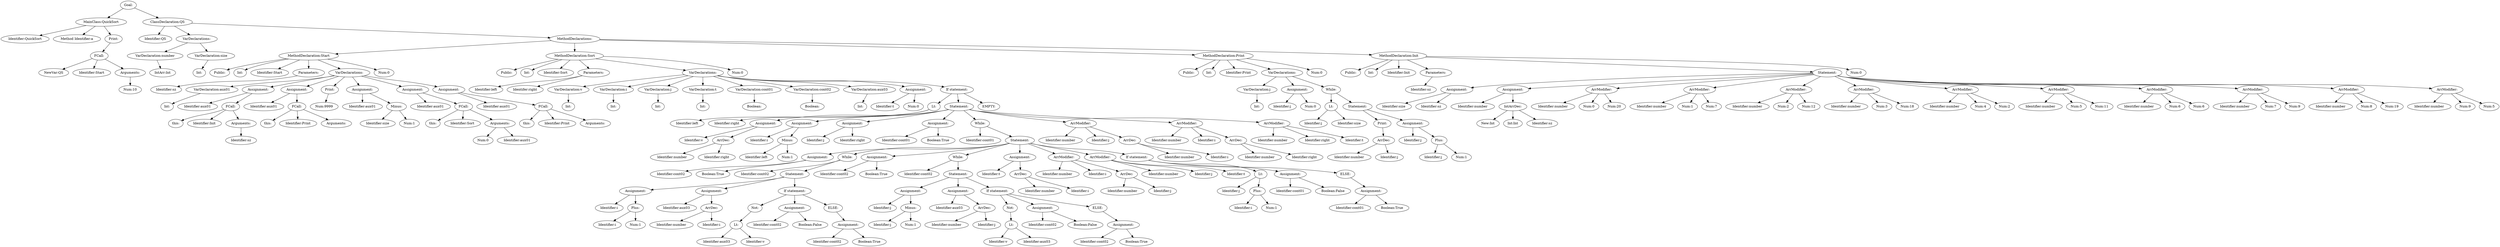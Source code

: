 digraph {
n0 [label="Goal:"];
n1 [label="MainClass:QuickSort"];
n2 [label="Identifier:QuickSort"];
n1 -> n2
n3 [label="Method Identifier:a"];
n1 -> n3
n4 [label="Print:"];
n5 [label="FCall:"];
n6 [label="NewVar:QS"];
n5 -> n6
n7 [label="Identifier:Start"];
n5 -> n7
n8 [label="Arguments:"];
n9 [label="Num:10"];
n8 -> n9
n5 -> n8
n4 -> n5
n1 -> n4
n0 -> n1
n10 [label="ClassDeclaration:QS"];
n11 [label="Identifier:QS"];
n10 -> n11
n12 [label="VarDeclarations:"];
n13 [label="VarDeclaration:number"];
n14 [label="IntArr:Int"];
n13 -> n14
n12 -> n13
n15 [label="VarDeclaration:size"];
n16 [label="Int:"];
n15 -> n16
n12 -> n15
n10 -> n12
n17 [label="MethodDeclarations:"];
n18 [label="MethodDeclaration:Start"];
n19 [label="Public:"];
n18 -> n19
n20 [label="Int:"];
n18 -> n20
n21 [label="Identifier:Start"];
n18 -> n21
n22 [label="Parameters:"];
n23 [label="Identifier:sz"];
n22 -> n23
n18 -> n22
n24 [label="VarDeclarations:"];
n25 [label="VarDeclaration:aux01"];
n26 [label="Int:"];
n25 -> n26
n24 -> n25
n27 [label="Assignment:"];
n28 [label="Identifier:aux01"];
n27 -> n28
n29 [label="FCall:"];
n30 [label="this:"];
n29 -> n30
n31 [label="Identifier:Init"];
n29 -> n31
n32 [label="Arguments:"];
n33 [label="Identifier:sz"];
n32 -> n33
n29 -> n32
n27 -> n29
n24 -> n27
n34 [label="Assignment:"];
n35 [label="Identifier:aux01"];
n34 -> n35
n36 [label="FCall:"];
n37 [label="this:"];
n36 -> n37
n38 [label="Identifier:Print"];
n36 -> n38
n39 [label="Arguments:"];
n36 -> n39
n34 -> n36
n24 -> n34
n40 [label="Print:"];
n41 [label="Num:9999"];
n40 -> n41
n24 -> n40
n42 [label="Assignment:"];
n43 [label="Identifier:aux01"];
n42 -> n43
n44 [label="Minus:"];
n45 [label="Identifier:size"];
n44 -> n45
n46 [label="Num:1"];
n44 -> n46
n42 -> n44
n24 -> n42
n47 [label="Assignment:"];
n48 [label="Identifier:aux01"];
n47 -> n48
n49 [label="FCall:"];
n50 [label="this:"];
n49 -> n50
n51 [label="Identifier:Sort"];
n49 -> n51
n52 [label="Arguments:"];
n53 [label="Num:0"];
n52 -> n53
n54 [label="Identifier:aux01"];
n52 -> n54
n49 -> n52
n47 -> n49
n24 -> n47
n55 [label="Assignment:"];
n56 [label="Identifier:aux01"];
n55 -> n56
n57 [label="FCall:"];
n58 [label="this:"];
n57 -> n58
n59 [label="Identifier:Print"];
n57 -> n59
n60 [label="Arguments:"];
n57 -> n60
n55 -> n57
n24 -> n55
n18 -> n24
n61 [label="Num:0"];
n18 -> n61
n17 -> n18
n62 [label="MethodDeclaration:Sort"];
n63 [label="Public:"];
n62 -> n63
n64 [label="Int:"];
n62 -> n64
n65 [label="Identifier:Sort"];
n62 -> n65
n66 [label="Parameters:"];
n67 [label="Identifier:left"];
n66 -> n67
n68 [label="Identifer:right"];
n66 -> n68
n62 -> n66
n69 [label="VarDeclarations:"];
n70 [label="VarDeclaration:v"];
n71 [label="Int:"];
n70 -> n71
n69 -> n70
n72 [label="VarDeclaration:i"];
n73 [label="Int:"];
n72 -> n73
n69 -> n72
n74 [label="VarDeclaration:j"];
n75 [label="Int:"];
n74 -> n75
n69 -> n74
n76 [label="VarDeclaration:t"];
n77 [label="Int:"];
n76 -> n77
n69 -> n76
n78 [label="VarDeclaration:cont01"];
n79 [label="Boolean:"];
n78 -> n79
n69 -> n78
n80 [label="VarDeclaration:cont02"];
n81 [label="Boolean:"];
n80 -> n81
n69 -> n80
n82 [label="VarDeclaration:aux03"];
n83 [label="Int:"];
n82 -> n83
n69 -> n82
n84 [label="Assignment:"];
n85 [label="Identifier:t"];
n84 -> n85
n86 [label="Num:0"];
n84 -> n86
n69 -> n84
n87 [label="If statement:"];
n88 [label="Lt:"];
n89 [label="Identifier:left"];
n88 -> n89
n90 [label="Identifier:right"];
n88 -> n90
n87 -> n88
n91 [label="Statement:"];
n92 [label="Assignment:"];
n93 [label="Identifier:v"];
n92 -> n93
n94 [label="ArrDec:"];
n95 [label="Identifier:number"];
n94 -> n95
n96 [label="Identifier:right"];
n94 -> n96
n92 -> n94
n91 -> n92
n97 [label="Assignment:"];
n98 [label="Identifier:i"];
n97 -> n98
n99 [label="Minus:"];
n100 [label="Identifier:left"];
n99 -> n100
n101 [label="Num:1"];
n99 -> n101
n97 -> n99
n91 -> n97
n102 [label="Assignment:"];
n103 [label="Identifier:j"];
n102 -> n103
n104 [label="Identifier:right"];
n102 -> n104
n91 -> n102
n105 [label="Assignment:"];
n106 [label="Identifier:cont01"];
n105 -> n106
n107 [label="Boolean:True"];
n105 -> n107
n91 -> n105
n108 [label="While:"];
n109 [label="Identifier:cont01"];
n108 -> n109
n110 [label="Statement:"];
n111 [label="Assignment:"];
n112 [label="Identifier:cont02"];
n111 -> n112
n113 [label="Boolean:True"];
n111 -> n113
n110 -> n111
n114 [label="While:"];
n115 [label="Identifier:cont02"];
n114 -> n115
n116 [label="Statement:"];
n117 [label="Assignment:"];
n118 [label="Identifier:i"];
n117 -> n118
n119 [label="Plus:"];
n120 [label="Identifier:i"];
n119 -> n120
n121 [label="Num:1"];
n119 -> n121
n117 -> n119
n116 -> n117
n122 [label="Assignment:"];
n123 [label="Identifier:aux03"];
n122 -> n123
n124 [label="ArrDec:"];
n125 [label="Identifier:number"];
n124 -> n125
n126 [label="Identifier:i"];
n124 -> n126
n122 -> n124
n116 -> n122
n127 [label="If statement:"];
n128 [label="Not:"];
n129 [label="Lt:"];
n130 [label="Identifier:aux03"];
n129 -> n130
n131 [label="Identifier:v"];
n129 -> n131
n128 -> n129
n127 -> n128
n132 [label="Assignment:"];
n133 [label="Identifier:cont02"];
n132 -> n133
n134 [label="Boolean:False"];
n132 -> n134
n127 -> n132
n135 [label="ELSE:"];
n136 [label="Assignment:"];
n137 [label="Identifier:cont02"];
n136 -> n137
n138 [label="Boolean:True"];
n136 -> n138
n135 -> n136
n127 -> n135
n116 -> n127
n114 -> n116
n110 -> n114
n139 [label="Assignment:"];
n140 [label="Identifier:cont02"];
n139 -> n140
n141 [label="Boolean:True"];
n139 -> n141
n110 -> n139
n142 [label="While:"];
n143 [label="Identifier:cont02"];
n142 -> n143
n144 [label="Statement:"];
n145 [label="Assignment:"];
n146 [label="Identifier:j"];
n145 -> n146
n147 [label="Minus:"];
n148 [label="Identifier:j"];
n147 -> n148
n149 [label="Num:1"];
n147 -> n149
n145 -> n147
n144 -> n145
n150 [label="Assignment:"];
n151 [label="Identifier:aux03"];
n150 -> n151
n152 [label="ArrDec:"];
n153 [label="Identifier:number"];
n152 -> n153
n154 [label="Identifier:j"];
n152 -> n154
n150 -> n152
n144 -> n150
n155 [label="If statement:"];
n156 [label="Not:"];
n157 [label="Lt:"];
n158 [label="Identifier:v"];
n157 -> n158
n159 [label="Identifier:aux03"];
n157 -> n159
n156 -> n157
n155 -> n156
n160 [label="Assignment:"];
n161 [label="Identifier:cont02"];
n160 -> n161
n162 [label="Boolean:False"];
n160 -> n162
n155 -> n160
n163 [label="ELSE:"];
n164 [label="Assignment:"];
n165 [label="Identifier:cont02"];
n164 -> n165
n166 [label="Boolean:True"];
n164 -> n166
n163 -> n164
n155 -> n163
n144 -> n155
n142 -> n144
n110 -> n142
n167 [label="Assignment:"];
n168 [label="Identifier:t"];
n167 -> n168
n169 [label="ArrDec:"];
n170 [label="Identifier:number"];
n169 -> n170
n171 [label="Identifier:i"];
n169 -> n171
n167 -> n169
n110 -> n167
n172 [label="ArrModifier:"];
n173 [label="Identifier:number"];
n172 -> n173
n174 [label="Identifier:i"];
n172 -> n174
n175 [label="ArrDec:"];
n176 [label="Identifier:number"];
n175 -> n176
n177 [label="Identifier:j"];
n175 -> n177
n172 -> n175
n110 -> n172
n178 [label="ArrModifier:"];
n179 [label="Identifier:number"];
n178 -> n179
n180 [label="Identifier:j"];
n178 -> n180
n181 [label="Identifier:t"];
n178 -> n181
n110 -> n178
n182 [label="If statement:"];
n183 [label="Lt:"];
n184 [label="Identifier:j"];
n183 -> n184
n185 [label="Plus:"];
n186 [label="Identifier:i"];
n185 -> n186
n187 [label="Num:1"];
n185 -> n187
n183 -> n185
n182 -> n183
n188 [label="Assignment:"];
n189 [label="Identifier:cont01"];
n188 -> n189
n190 [label="Boolean:False"];
n188 -> n190
n182 -> n188
n191 [label="ELSE:"];
n192 [label="Assignment:"];
n193 [label="Identifier:cont01"];
n192 -> n193
n194 [label="Boolean:True"];
n192 -> n194
n191 -> n192
n182 -> n191
n110 -> n182
n108 -> n110
n91 -> n108
n195 [label="ArrModifier:"];
n196 [label="Identifier:number"];
n195 -> n196
n197 [label="Identifier:j"];
n195 -> n197
n198 [label="ArrDec:"];
n199 [label="Identifier:number"];
n198 -> n199
n200 [label="Identifier:i"];
n198 -> n200
n195 -> n198
n91 -> n195
n201 [label="ArrModifier:"];
n202 [label="Identifier:number"];
n201 -> n202
n203 [label="Identifier:i"];
n201 -> n203
n204 [label="ArrDec:"];
n205 [label="Identifier:number"];
n204 -> n205
n206 [label="Identifier:right"];
n204 -> n206
n201 -> n204
n91 -> n201
n207 [label="ArrModifier:"];
n208 [label="Identifier:number"];
n207 -> n208
n209 [label="Identifier:right"];
n207 -> n209
n210 [label="Identifier:t"];
n207 -> n210
n91 -> n207
n87 -> n91
n211 [label="EMPTY:"];
n87 -> n211
n69 -> n87
n62 -> n69
n212 [label="Num:0"];
n62 -> n212
n17 -> n62
n213 [label="MethodDeclaration:Print"];
n214 [label="Public:"];
n213 -> n214
n215 [label="Int:"];
n213 -> n215
n216 [label="Identifier:Print"];
n213 -> n216
n217 [label="VarDeclarations:"];
n218 [label="VarDeclaration:j"];
n219 [label="Int:"];
n218 -> n219
n217 -> n218
n220 [label="Assignment:"];
n221 [label="Identifier:j"];
n220 -> n221
n222 [label="Num:0"];
n220 -> n222
n217 -> n220
n223 [label="While:"];
n224 [label="Lt:"];
n225 [label="Identifier:j"];
n224 -> n225
n226 [label="Identifier:size"];
n224 -> n226
n223 -> n224
n227 [label="Statement:"];
n228 [label="Print:"];
n229 [label="ArrDec:"];
n230 [label="Identifier:number"];
n229 -> n230
n231 [label="Identifier:j"];
n229 -> n231
n228 -> n229
n227 -> n228
n232 [label="Assignment:"];
n233 [label="Identifier:j"];
n232 -> n233
n234 [label="Plus:"];
n235 [label="Identifier:j"];
n234 -> n235
n236 [label="Num:1"];
n234 -> n236
n232 -> n234
n227 -> n232
n223 -> n227
n217 -> n223
n213 -> n217
n237 [label="Num:0"];
n213 -> n237
n17 -> n213
n238 [label="MethodDeclaration:Init"];
n239 [label="Public:"];
n238 -> n239
n240 [label="Int:"];
n238 -> n240
n241 [label="Identifier:Init"];
n238 -> n241
n242 [label="Parameters:"];
n243 [label="Identifier:sz"];
n242 -> n243
n238 -> n242
n244 [label="Statement:"];
n245 [label="Assignment:"];
n246 [label="Identifier:size"];
n245 -> n246
n247 [label="Identifier:sz"];
n245 -> n247
n244 -> n245
n248 [label="Assignment:"];
n249 [label="Identifier:number"];
n248 -> n249
n250 [label="IntArrDec:"];
n251 [label="New:Int"];
n250 -> n251
n252 [label="Int:Int"];
n250 -> n252
n253 [label="Identifier:sz"];
n250 -> n253
n248 -> n250
n244 -> n248
n254 [label="ArrModifier:"];
n255 [label="Identifier:number"];
n254 -> n255
n256 [label="Num:0"];
n254 -> n256
n257 [label="Num:20"];
n254 -> n257
n244 -> n254
n258 [label="ArrModifier:"];
n259 [label="Identifier:number"];
n258 -> n259
n260 [label="Num:1"];
n258 -> n260
n261 [label="Num:7"];
n258 -> n261
n244 -> n258
n262 [label="ArrModifier:"];
n263 [label="Identifier:number"];
n262 -> n263
n264 [label="Num:2"];
n262 -> n264
n265 [label="Num:12"];
n262 -> n265
n244 -> n262
n266 [label="ArrModifier:"];
n267 [label="Identifier:number"];
n266 -> n267
n268 [label="Num:3"];
n266 -> n268
n269 [label="Num:18"];
n266 -> n269
n244 -> n266
n270 [label="ArrModifier:"];
n271 [label="Identifier:number"];
n270 -> n271
n272 [label="Num:4"];
n270 -> n272
n273 [label="Num:2"];
n270 -> n273
n244 -> n270
n274 [label="ArrModifier:"];
n275 [label="Identifier:number"];
n274 -> n275
n276 [label="Num:5"];
n274 -> n276
n277 [label="Num:11"];
n274 -> n277
n244 -> n274
n278 [label="ArrModifier:"];
n279 [label="Identifier:number"];
n278 -> n279
n280 [label="Num:6"];
n278 -> n280
n281 [label="Num:6"];
n278 -> n281
n244 -> n278
n282 [label="ArrModifier:"];
n283 [label="Identifier:number"];
n282 -> n283
n284 [label="Num:7"];
n282 -> n284
n285 [label="Num:9"];
n282 -> n285
n244 -> n282
n286 [label="ArrModifier:"];
n287 [label="Identifier:number"];
n286 -> n287
n288 [label="Num:8"];
n286 -> n288
n289 [label="Num:19"];
n286 -> n289
n244 -> n286
n290 [label="ArrModifier:"];
n291 [label="Identifier:number"];
n290 -> n291
n292 [label="Num:9"];
n290 -> n292
n293 [label="Num:5"];
n290 -> n293
n244 -> n290
n238 -> n244
n294 [label="Num:0"];
n238 -> n294
n17 -> n238
n10 -> n17
n0 -> n10
}
